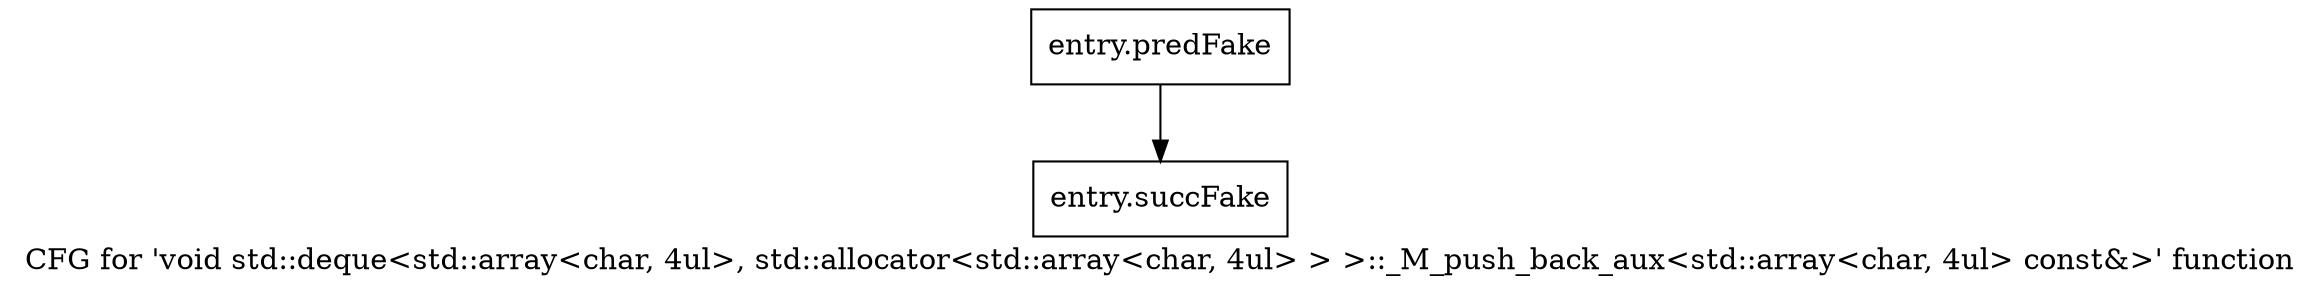 digraph "CFG for 'void std::deque\<std::array\<char, 4ul\>, std::allocator\<std::array\<char, 4ul\> \> \>::_M_push_back_aux\<std::array\<char, 4ul\> const&\>' function" {
	label="CFG for 'void std::deque\<std::array\<char, 4ul\>, std::allocator\<std::array\<char, 4ul\> \> \>::_M_push_back_aux\<std::array\<char, 4ul\> const&\>' function";

	Node0x4394330 [shape=record,filename="",linenumber="",label="{entry.predFake}"];
	Node0x4394330 -> Node0x440fc90[ callList="" memoryops="" filename="/tools/Xilinx/Vitis_HLS/2022.1/tps/lnx64/gcc-8.3.0/lib/gcc/x86_64-pc-linux-gnu/8.3.0/../../../../include/c++/8.3.0/bits/deque.tcc" execusionnum="0"];
	Node0x440fc90 [shape=record,filename="/tools/Xilinx/Vitis_HLS/2022.1/tps/lnx64/gcc-8.3.0/lib/gcc/x86_64-pc-linux-gnu/8.3.0/../../../../include/c++/8.3.0/bits/deque.tcc",linenumber="507",label="{entry.succFake}"];
}
